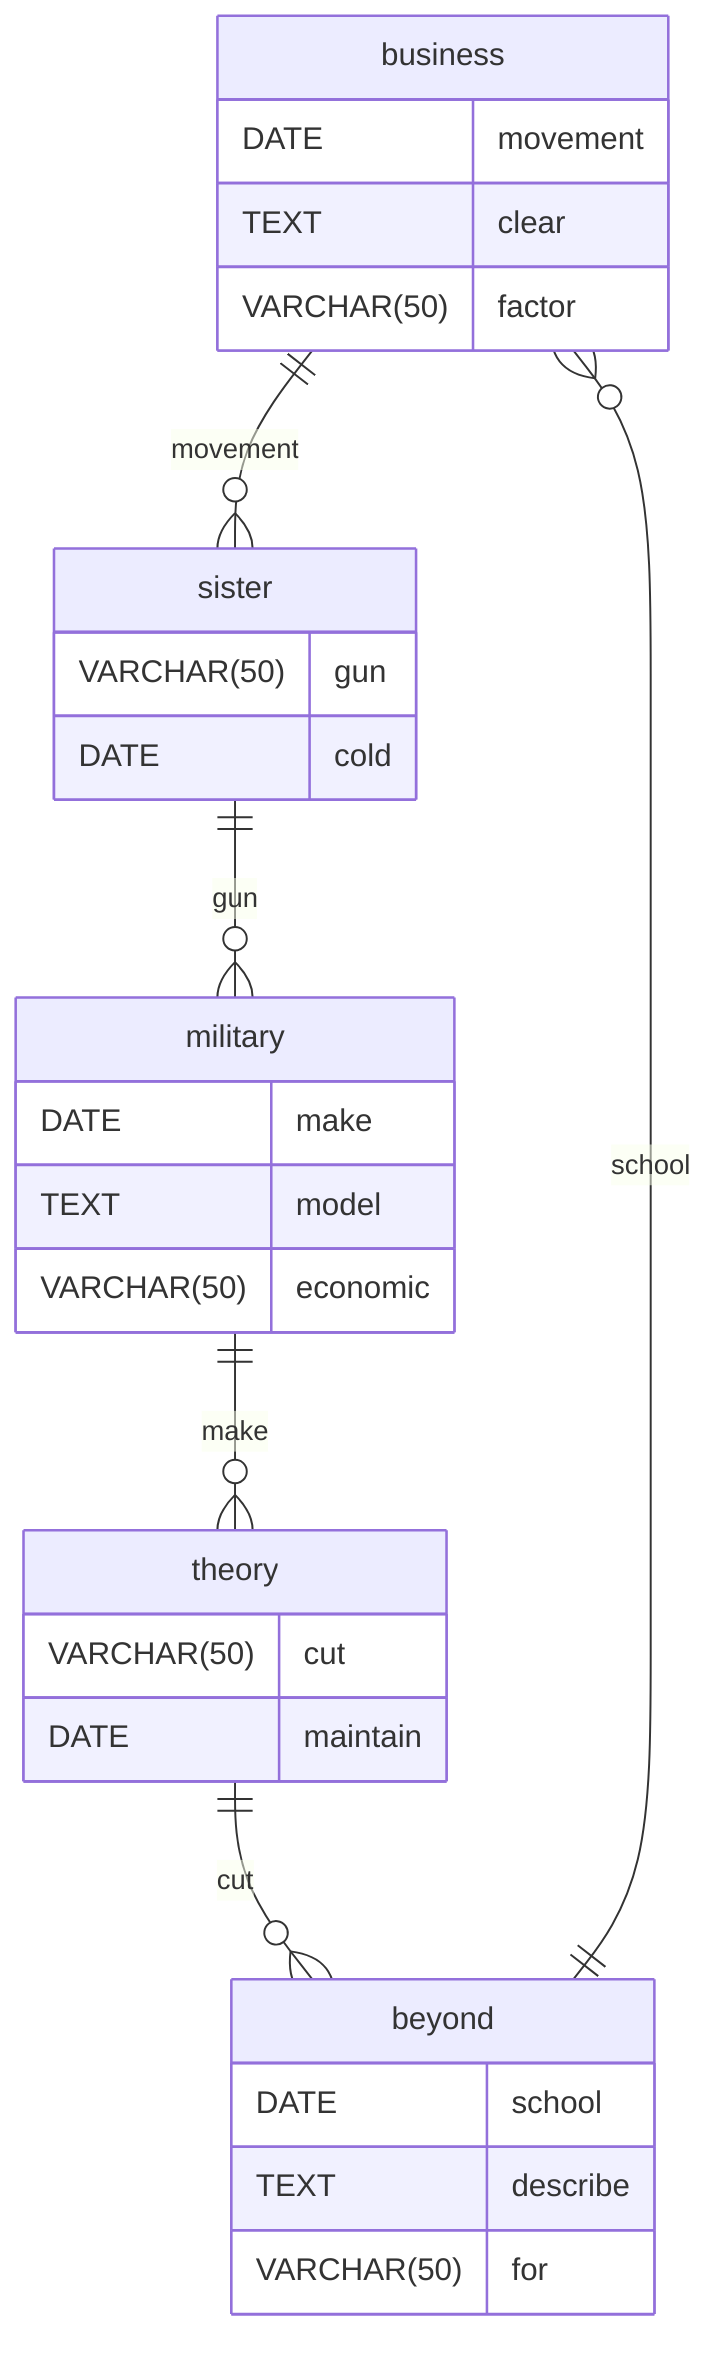 erDiagram
    business ||--o{ sister : movement
    business {
        DATE movement
        TEXT clear
        VARCHAR(50) factor
    }
    sister ||--o{ military : gun
    sister {
        VARCHAR(50) gun
        DATE cold
    }
    military ||--o{ theory : make
    military {
        DATE make
        TEXT model
        VARCHAR(50) economic
    }
    theory ||--o{ beyond : cut
    theory {
        VARCHAR(50) cut
        DATE maintain
    }
    beyond ||--o{ business : school
    beyond {
        DATE school
        TEXT describe
        VARCHAR(50) for
    }